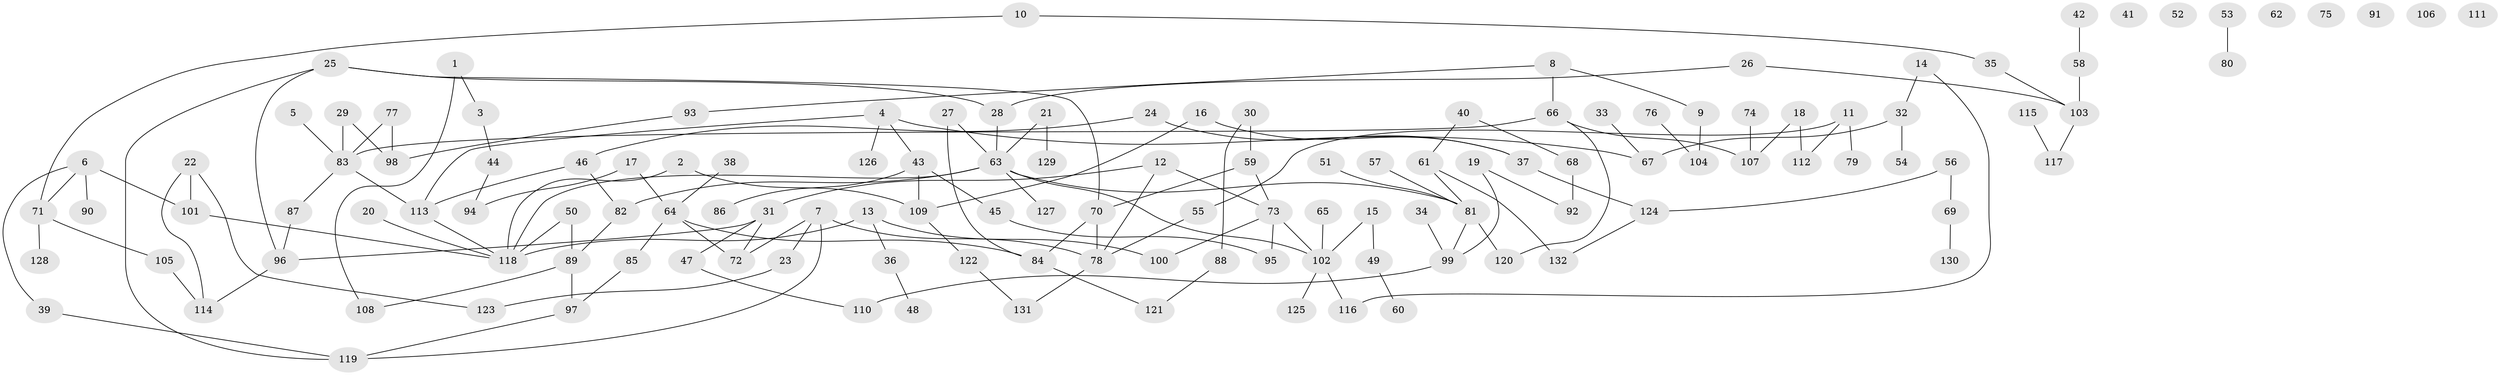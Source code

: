 // Generated by graph-tools (version 1.1) at 2025/49/03/09/25 03:49:09]
// undirected, 132 vertices, 155 edges
graph export_dot {
graph [start="1"]
  node [color=gray90,style=filled];
  1;
  2;
  3;
  4;
  5;
  6;
  7;
  8;
  9;
  10;
  11;
  12;
  13;
  14;
  15;
  16;
  17;
  18;
  19;
  20;
  21;
  22;
  23;
  24;
  25;
  26;
  27;
  28;
  29;
  30;
  31;
  32;
  33;
  34;
  35;
  36;
  37;
  38;
  39;
  40;
  41;
  42;
  43;
  44;
  45;
  46;
  47;
  48;
  49;
  50;
  51;
  52;
  53;
  54;
  55;
  56;
  57;
  58;
  59;
  60;
  61;
  62;
  63;
  64;
  65;
  66;
  67;
  68;
  69;
  70;
  71;
  72;
  73;
  74;
  75;
  76;
  77;
  78;
  79;
  80;
  81;
  82;
  83;
  84;
  85;
  86;
  87;
  88;
  89;
  90;
  91;
  92;
  93;
  94;
  95;
  96;
  97;
  98;
  99;
  100;
  101;
  102;
  103;
  104;
  105;
  106;
  107;
  108;
  109;
  110;
  111;
  112;
  113;
  114;
  115;
  116;
  117;
  118;
  119;
  120;
  121;
  122;
  123;
  124;
  125;
  126;
  127;
  128;
  129;
  130;
  131;
  132;
  1 -- 3;
  1 -- 108;
  2 -- 109;
  2 -- 118;
  3 -- 44;
  4 -- 43;
  4 -- 67;
  4 -- 113;
  4 -- 126;
  5 -- 83;
  6 -- 39;
  6 -- 71;
  6 -- 90;
  6 -- 101;
  7 -- 23;
  7 -- 72;
  7 -- 78;
  7 -- 119;
  8 -- 9;
  8 -- 66;
  8 -- 93;
  9 -- 104;
  10 -- 35;
  10 -- 71;
  11 -- 55;
  11 -- 79;
  11 -- 112;
  12 -- 31;
  12 -- 73;
  12 -- 78;
  13 -- 36;
  13 -- 100;
  13 -- 118;
  14 -- 32;
  14 -- 116;
  15 -- 49;
  15 -- 102;
  16 -- 37;
  16 -- 109;
  17 -- 64;
  17 -- 94;
  18 -- 107;
  18 -- 112;
  19 -- 92;
  19 -- 99;
  20 -- 118;
  21 -- 63;
  21 -- 129;
  22 -- 101;
  22 -- 114;
  22 -- 123;
  23 -- 123;
  24 -- 37;
  24 -- 46;
  25 -- 28;
  25 -- 70;
  25 -- 96;
  25 -- 119;
  26 -- 28;
  26 -- 103;
  27 -- 63;
  27 -- 84;
  28 -- 63;
  29 -- 83;
  29 -- 98;
  30 -- 59;
  30 -- 88;
  31 -- 47;
  31 -- 72;
  31 -- 96;
  32 -- 54;
  32 -- 67;
  33 -- 67;
  34 -- 99;
  35 -- 103;
  36 -- 48;
  37 -- 124;
  38 -- 64;
  39 -- 119;
  40 -- 61;
  40 -- 68;
  42 -- 58;
  43 -- 45;
  43 -- 86;
  43 -- 109;
  44 -- 94;
  45 -- 95;
  46 -- 82;
  46 -- 113;
  47 -- 110;
  49 -- 60;
  50 -- 89;
  50 -- 118;
  51 -- 81;
  53 -- 80;
  55 -- 78;
  56 -- 69;
  56 -- 124;
  57 -- 81;
  58 -- 103;
  59 -- 70;
  59 -- 73;
  61 -- 81;
  61 -- 132;
  63 -- 81;
  63 -- 82;
  63 -- 102;
  63 -- 118;
  63 -- 127;
  64 -- 72;
  64 -- 84;
  64 -- 85;
  65 -- 102;
  66 -- 83;
  66 -- 107;
  66 -- 120;
  68 -- 92;
  69 -- 130;
  70 -- 78;
  70 -- 84;
  71 -- 105;
  71 -- 128;
  73 -- 95;
  73 -- 100;
  73 -- 102;
  74 -- 107;
  76 -- 104;
  77 -- 83;
  77 -- 98;
  78 -- 131;
  81 -- 99;
  81 -- 120;
  82 -- 89;
  83 -- 87;
  83 -- 113;
  84 -- 121;
  85 -- 97;
  87 -- 96;
  88 -- 121;
  89 -- 97;
  89 -- 108;
  93 -- 98;
  96 -- 114;
  97 -- 119;
  99 -- 110;
  101 -- 118;
  102 -- 116;
  102 -- 125;
  103 -- 117;
  105 -- 114;
  109 -- 122;
  113 -- 118;
  115 -- 117;
  122 -- 131;
  124 -- 132;
}
